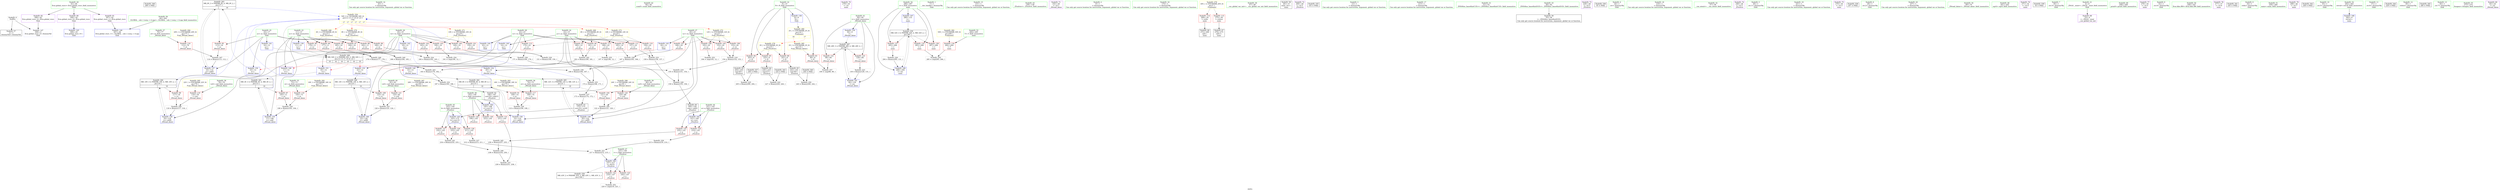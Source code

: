 digraph "SVFG" {
	label="SVFG";

	Node0x56365e096a00 [shape=record,color=grey,label="{NodeID: 0\nNullPtr}"];
	Node0x56365e096a00 -> Node0x56365e0b5640[style=solid];
	Node0x56365e096a00 -> Node0x56365e0bb220[style=solid];
	Node0x56365e0e1600 [shape=record,color=black,label="{NodeID: 346\n289 = PHI()\n}"];
	Node0x56365e0cce70 [shape=record,color=black,label="{NodeID: 263\nMR_8V_3 = PHI(MR_8V_4, MR_8V_2, )\npts\{17 \}\n|{|<s2>16}}"];
	Node0x56365e0cce70 -> Node0x56365e0b7610[style=dashed];
	Node0x56365e0cce70 -> Node0x56365e0bba70[style=dashed];
	Node0x56365e0cce70:s2 -> Node0x56365e0d3f80[style=dashed,color=blue];
	Node0x56365e0b3e80 [shape=record,color=red,label="{NodeID: 97\n184\<--16\n\<--zc\n_Z5solvev\n}"];
	Node0x56365e0b3e80 -> Node0x56365e0c1a20[style=solid];
	Node0x56365e0b1e00 [shape=record,color=green,label="{NodeID: 14\n43\<--1\n\<--dummyObj\nCan only get source location for instruction, argument, global var or function.}"];
	Node0x56365e0b49e0 [shape=record,color=red,label="{NodeID: 111\n157\<--22\n\<--vz\n_Z5solvev\n}"];
	Node0x56365e0b49e0 -> Node0x56365e0c0fa0[style=solid];
	Node0x56365e0b2bc0 [shape=record,color=green,label="{NodeID: 28\n22\<--23\nvz\<--vz_field_insensitive\nGlob }"];
	Node0x56365e0b2bc0 -> Node0x56365e0b4840[style=solid];
	Node0x56365e0b2bc0 -> Node0x56365e0b4910[style=solid];
	Node0x56365e0b2bc0 -> Node0x56365e0b49e0[style=solid];
	Node0x56365e0b2bc0 -> Node0x56365e0b4ab0[style=solid];
	Node0x56365e0b2bc0 -> Node0x56365e0b4b80[style=solid];
	Node0x56365e0b2bc0 -> Node0x56365e0baf20[style=solid];
	Node0x56365e0b2bc0 -> Node0x56365e0bb730[style=solid];
	Node0x56365e0b2bc0 -> Node0x56365e0bbce0[style=solid];
	Node0x56365e0b9e90 [shape=record,color=red,label="{NodeID: 125\n235\<--141\n\<--a\n_Z5solvev\n}"];
	Node0x56365e0b9e90 -> Node0x56365e0c21a0[style=solid];
	Node0x56365e0b3870 [shape=record,color=green,label="{NodeID: 42\n94\<--95\nscanf\<--scanf_field_insensitive\n}"];
	Node0x56365e0bff20 [shape=record,color=grey,label="{NodeID: 222\n227 = Binary(224, 226, )\n}"];
	Node0x56365e0baa20 [shape=record,color=blue,label="{NodeID: 139\n11\<--12\nxc\<--\nGlob }"];
	Node0x56365e0baa20 -> Node0x56365e0cbf70[style=dashed];
	Node0x56365e0b5540 [shape=record,color=green,label="{NodeID: 56\n44\<--302\n_GLOBAL__sub_I_Lutyj_1_0.cpp\<--_GLOBAL__sub_I_Lutyj_1_0.cpp_field_insensitive\n}"];
	Node0x56365e0b5540 -> Node0x56365e0bb120[style=solid];
	Node0x56365e0c1420 [shape=record,color=grey,label="{NodeID: 236\n171 = Binary(169, 170, )\n}"];
	Node0x56365e0c1420 -> Node0x56365e0c12a0[style=solid];
	Node0x56365e0bb730 [shape=record,color=blue,label="{NodeID: 153\n22\<--12\nvz\<--\n_Z9read_datav\n}"];
	Node0x56365e0bb730 -> Node0x56365e0cdd70[style=dashed];
	Node0x56365e0b6130 [shape=record,color=purple,label="{NodeID: 70\n279\<--24\n\<--.str\nmain\n}"];
	Node0x56365e0c2920 [shape=record,color=grey,label="{NodeID: 250\n243 = Binary(240, 242, )\n}"];
	Node0x56365e0bc290 [shape=record,color=blue,label="{NodeID: 167\n266\<--131\nt\<--\nmain\n}"];
	Node0x56365e0bc290 -> Node0x56365e0cba70[style=dashed];
	Node0x56365e0b6d20 [shape=record,color=red,label="{NodeID: 84\n203\<--8\n\<--N\n_Z5solvev\n}"];
	Node0x56365e0b6d20 -> Node0x56365e0b5b80[style=solid];
	Node0x56365e0b0dd0 [shape=record,color=green,label="{NodeID: 1\n7\<--1\n__dso_handle\<--dummyObj\nGlob }"];
	Node0x56365e0cd370 [shape=record,color=black,label="{NodeID: 264\nMR_10V_3 = PHI(MR_10V_4, MR_10V_2, )\npts\{19 \}\n|{|<s2>16}}"];
	Node0x56365e0cd370 -> Node0x56365e0b4020[style=dashed];
	Node0x56365e0cd370 -> Node0x56365e0bbb40[style=dashed];
	Node0x56365e0cd370:s2 -> Node0x56365e0d3f80[style=dashed,color=blue];
	Node0x56365e0b3f50 [shape=record,color=red,label="{NodeID: 98\n185\<--16\n\<--zc\n_Z5solvev\n}"];
	Node0x56365e0b3f50 -> Node0x56365e0c1a20[style=solid];
	Node0x56365e0b1ec0 [shape=record,color=green,label="{NodeID: 15\n131\<--1\n\<--dummyObj\nCan only get source location for instruction, argument, global var or function.}"];
	Node0x56365e0cfa70 [shape=record,color=yellow,style=double,label="{NodeID: 278\n2V_1 = ENCHI(MR_2V_0)\npts\{10 \}\nFun[_Z5solvev]}"];
	Node0x56365e0cfa70 -> Node0x56365e0b6d20[style=dashed];
	Node0x56365e0cfa70 -> Node0x56365e0b6df0[style=dashed];
	Node0x56365e0cfa70 -> Node0x56365e0b6ec0[style=dashed];
	Node0x56365e0b4ab0 [shape=record,color=red,label="{NodeID: 112\n170\<--22\n\<--vz\n_Z5solvev\n}"];
	Node0x56365e0b4ab0 -> Node0x56365e0c1420[style=solid];
	Node0x56365e0b2cc0 [shape=record,color=green,label="{NodeID: 29\n42\<--46\nllvm.global_ctors\<--llvm.global_ctors_field_insensitive\nGlob }"];
	Node0x56365e0b2cc0 -> Node0x56365e0b6950[style=solid];
	Node0x56365e0b2cc0 -> Node0x56365e0b6a50[style=solid];
	Node0x56365e0b2cc0 -> Node0x56365e0b6b50[style=solid];
	Node0x56365e0d0f20 [shape=record,color=yellow,style=double,label="{NodeID: 292\n16V_1 = ENCHI(MR_16V_0)\npts\{73 \}\nFun[_Z9read_datav]}"];
	Node0x56365e0d0f20 -> Node0x56365e0b9740[style=dashed];
	Node0x56365e0b9f60 [shape=record,color=red,label="{NodeID: 126\n211\<--143\n\<--b\n_Z5solvev\n}"];
	Node0x56365e0b9f60 -> Node0x56365e0c06a0[style=solid];
	Node0x56365e0b3970 [shape=record,color=green,label="{NodeID: 43\n138\<--139\n_Z5solvev\<--_Z5solvev_field_insensitive\n}"];
	Node0x56365e0c00a0 [shape=record,color=grey,label="{NodeID: 223\n130 = Binary(129, 131, )\n}"];
	Node0x56365e0c00a0 -> Node0x56365e0bbdb0[style=solid];
	Node0x56365e0bab20 [shape=record,color=blue,label="{NodeID: 140\n14\<--12\nyc\<--\nGlob }"];
	Node0x56365e0bab20 -> Node0x56365e0cbf70[style=dashed];
	Node0x56365e0b5640 [shape=record,color=black,label="{NodeID: 57\n2\<--3\ndummyVal\<--dummyVal\n}"];
	Node0x56365e0c15a0 [shape=record,color=grey,label="{NodeID: 237\n173 = Binary(174, 172, )\n}"];
	Node0x56365e0c15a0 -> Node0x56365e0b59e0[style=solid];
	Node0x56365e0bb800 [shape=record,color=blue,label="{NodeID: 154\n84\<--9\ni\<--\n_Z9read_datav\n}"];
	Node0x56365e0bb800 -> Node0x56365e0ce270[style=dashed];
	Node0x56365e0b6200 [shape=record,color=purple,label="{NodeID: 71\n102\<--26\n\<--.str.1\n_Z9read_datav\n}"];
	Node0x56365e0d3f80 [shape=record,color=yellow,style=double,label="{NodeID: 334\n54V_3 = CSCHI(MR_54V_2)\npts\{13 15 17 19 21 23 \}\nCS[]|{|<s1>17|<s2>17|<s3>17|<s4>17|<s5>17|<s6>17}}"];
	Node0x56365e0d3f80 -> Node0x56365e0cbf70[style=dashed];
	Node0x56365e0d3f80:s1 -> Node0x56365e0ce770[style=dashed,color=red];
	Node0x56365e0d3f80:s2 -> Node0x56365e0cf290[style=dashed,color=red];
	Node0x56365e0d3f80:s3 -> Node0x56365e0cf370[style=dashed,color=red];
	Node0x56365e0d3f80:s4 -> Node0x56365e0cf450[style=dashed,color=red];
	Node0x56365e0d3f80:s5 -> Node0x56365e0cf530[style=dashed,color=red];
	Node0x56365e0d3f80:s6 -> Node0x56365e0cf610[style=dashed,color=red];
	Node0x56365e0c2aa0 [shape=record,color=grey,label="{NodeID: 251\n126 = Binary(125, 124, )\n}"];
	Node0x56365e0c2aa0 -> Node0x56365e0bbce0[style=solid];
	Node0x56365e0bc360 [shape=record,color=blue,label="{NodeID: 168\n266\<--294\nt\<--inc\nmain\n}"];
	Node0x56365e0bc360 -> Node0x56365e0cba70[style=dashed];
	Node0x56365e0b6df0 [shape=record,color=red,label="{NodeID: 85\n225\<--8\n\<--N\n_Z5solvev\n}"];
	Node0x56365e0b6df0 -> Node0x56365e0b5c50[style=solid];
	Node0x56365e0b0e60 [shape=record,color=green,label="{NodeID: 2\n9\<--1\n\<--dummyObj\nCan only get source location for instruction, argument, global var or function.}"];
	Node0x56365e0cd870 [shape=record,color=black,label="{NodeID: 265\nMR_12V_3 = PHI(MR_12V_4, MR_12V_2, )\npts\{21 \}\n|{|<s2>16}}"];
	Node0x56365e0cd870 -> Node0x56365e0b4430[style=dashed];
	Node0x56365e0cd870 -> Node0x56365e0bbc10[style=dashed];
	Node0x56365e0cd870:s2 -> Node0x56365e0d3f80[style=dashed,color=blue];
	Node0x56365e0b4020 [shape=record,color=red,label="{NodeID: 99\n117\<--18\n\<--vx\n_Z9read_datav\n}"];
	Node0x56365e0b4020 -> Node0x56365e0c2320[style=solid];
	Node0x56365e0b1fc0 [shape=record,color=green,label="{NodeID: 16\n174\<--1\n\<--dummyObj\nCan only get source location for instruction, argument, global var or function.}"];
	Node0x56365e0cfb50 [shape=record,color=yellow,style=double,label="{NodeID: 279\n45V_1 = ENCHI(MR_45V_0)\npts\{1 \}\nFun[main]}"];
	Node0x56365e0cfb50 -> Node0x56365e0b4c50[style=dashed];
	Node0x56365e0cfb50 -> Node0x56365e0b4d20[style=dashed];
	Node0x56365e0b4b80 [shape=record,color=red,label="{NodeID: 113\n196\<--22\n\<--vz\n_Z5solvev\n}"];
	Node0x56365e0b4b80 -> Node0x56365e0c30a0[style=solid];
	Node0x56365e0b2dc0 [shape=record,color=green,label="{NodeID: 30\n47\<--48\n__cxx_global_var_init\<--__cxx_global_var_init_field_insensitive\n}"];
	Node0x56365e0d1000 [shape=record,color=yellow,style=double,label="{NodeID: 293\n18V_1 = ENCHI(MR_18V_0)\npts\{75 \}\nFun[_Z9read_datav]}"];
	Node0x56365e0d1000 -> Node0x56365e0b9810[style=dashed];
	Node0x56365e0ba030 [shape=record,color=red,label="{NodeID: 127\n232\<--143\n\<--b\n_Z5solvev\n}"];
	Node0x56365e0ba030 -> Node0x56365e0c1ba0[style=solid];
	Node0x56365e0b3a70 [shape=record,color=green,label="{NodeID: 44\n141\<--142\na\<--a_field_insensitive\n_Z5solvev\n}"];
	Node0x56365e0b3a70 -> Node0x56365e0b9dc0[style=solid];
	Node0x56365e0b3a70 -> Node0x56365e0b9e90[style=solid];
	Node0x56365e0b3a70 -> Node0x56365e0bbe80[style=solid];
	Node0x56365e0c0220 [shape=record,color=grey,label="{NodeID: 224\n164 = Binary(162, 163, )\n}"];
	Node0x56365e0c0220 -> Node0x56365e0c1720[style=solid];
	Node0x56365e0bac20 [shape=record,color=blue,label="{NodeID: 141\n16\<--12\nzc\<--\nGlob }"];
	Node0x56365e0bac20 -> Node0x56365e0cbf70[style=dashed];
	Node0x56365e0b5740 [shape=record,color=black,label="{NodeID: 58\n261\<--9\nmain_ret\<--\nmain\n}"];
	Node0x56365e0c1720 [shape=record,color=grey,label="{NodeID: 238\n168 = Binary(164, 167, )\n}"];
	Node0x56365e0c1720 -> Node0x56365e0c12a0[style=solid];
	Node0x56365e0bb8d0 [shape=record,color=blue,label="{NodeID: 155\n11\<--106\nxc\<--add\n_Z9read_datav\n}"];
	Node0x56365e0bb8d0 -> Node0x56365e0cc470[style=dashed];
	Node0x56365e0b62d0 [shape=record,color=purple,label="{NodeID: 72\n206\<--28\n\<--.str.2\n_Z5solvev\n}"];
	Node0x56365ddfb160 [shape=record,color=black,label="{NodeID: 335\n103 = PHI()\n}"];
	Node0x56365e0c2c20 [shape=record,color=grey,label="{NodeID: 252\n220 = cmp(219, 221, )\n}"];
	Node0x56365e0b6ec0 [shape=record,color=red,label="{NodeID: 86\n241\<--8\n\<--N\n_Z5solvev\n}"];
	Node0x56365e0b6ec0 -> Node0x56365e0b5d20[style=solid];
	Node0x56365e0b0ef0 [shape=record,color=green,label="{NodeID: 3\n12\<--1\n\<--dummyObj\nCan only get source location for instruction, argument, global var or function.}"];
	Node0x56365e0cdd70 [shape=record,color=black,label="{NodeID: 266\nMR_14V_3 = PHI(MR_14V_4, MR_14V_2, )\npts\{23 \}\n|{|<s2>16}}"];
	Node0x56365e0cdd70 -> Node0x56365e0b4840[style=dashed];
	Node0x56365e0cdd70 -> Node0x56365e0bbce0[style=dashed];
	Node0x56365e0cdd70:s2 -> Node0x56365e0d3f80[style=dashed,color=blue];
	Node0x56365e0b40f0 [shape=record,color=red,label="{NodeID: 100\n149\<--18\n\<--vx\n_Z5solvev\n}"];
	Node0x56365e0b40f0 -> Node0x56365e0bfc20[style=solid];
	Node0x56365e0b20c0 [shape=record,color=green,label="{NodeID: 17\n213\<--1\n\<--dummyObj\nCan only get source location for instruction, argument, global var or function.}"];
	Node0x56365e0cfc60 [shape=record,color=yellow,style=double,label="{NodeID: 280\n2V_1 = ENCHI(MR_2V_0)\npts\{10 \}\nFun[main]|{<s0>16|<s1>17}}"];
	Node0x56365e0cfc60:s0 -> Node0x56365e0d08d0[style=dashed,color=red];
	Node0x56365e0cfc60:s1 -> Node0x56365e0cfa70[style=dashed,color=red];
	Node0x56365e0b4c50 [shape=record,color=red,label="{NodeID: 114\n269\<--34\n\<--stdin\nmain\n}"];
	Node0x56365e0b4c50 -> Node0x56365e0b5df0[style=solid];
	Node0x56365e0b2ec0 [shape=record,color=green,label="{NodeID: 31\n51\<--52\n_ZNSt8ios_base4InitC1Ev\<--_ZNSt8ios_base4InitC1Ev_field_insensitive\n}"];
	Node0x56365e0d10e0 [shape=record,color=yellow,style=double,label="{NodeID: 294\n20V_1 = ENCHI(MR_20V_0)\npts\{77 \}\nFun[_Z9read_datav]}"];
	Node0x56365e0d10e0 -> Node0x56365e0b98e0[style=dashed];
	Node0x56365e0ba100 [shape=record,color=red,label="{NodeID: 128\n233\<--143\n\<--b\n_Z5solvev\n}"];
	Node0x56365e0ba100 -> Node0x56365e0c1ba0[style=solid];
	Node0x56365e0b3b40 [shape=record,color=green,label="{NodeID: 45\n143\<--144\nb\<--b_field_insensitive\n_Z5solvev\n}"];
	Node0x56365e0b3b40 -> Node0x56365e0b9f60[style=solid];
	Node0x56365e0b3b40 -> Node0x56365e0ba030[style=solid];
	Node0x56365e0b3b40 -> Node0x56365e0ba100[style=solid];
	Node0x56365e0b3b40 -> Node0x56365e0bbf50[style=solid];
	Node0x56365e0c03a0 [shape=record,color=grey,label="{NodeID: 225\n205 = Binary(200, 204, )\n}"];
	Node0x56365e0bad20 [shape=record,color=blue,label="{NodeID: 142\n18\<--12\nvx\<--\nGlob }"];
	Node0x56365e0bad20 -> Node0x56365e0cbf70[style=dashed];
	Node0x56365e0b5810 [shape=record,color=black,label="{NodeID: 59\n55\<--56\n\<--_ZNSt8ios_base4InitD1Ev\nCan only get source location for instruction, argument, global var or function.}"];
	Node0x56365e0c18a0 [shape=record,color=grey,label="{NodeID: 239\n167 = Binary(165, 166, )\n}"];
	Node0x56365e0c18a0 -> Node0x56365e0c1720[style=solid];
	Node0x56365e0bb9a0 [shape=record,color=blue,label="{NodeID: 156\n14\<--110\nyc\<--add2\n_Z9read_datav\n}"];
	Node0x56365e0bb9a0 -> Node0x56365e0cc970[style=dashed];
	Node0x56365e0b63a0 [shape=record,color=purple,label="{NodeID: 73\n228\<--28\n\<--.str.2\n_Z5solvev\n}"];
	Node0x56365e0e07b0 [shape=record,color=black,label="{NodeID: 336\n93 = PHI()\n}"];
	Node0x56365e0c2da0 [shape=record,color=grey,label="{NodeID: 253\n194 = cmp(193, 12, )\n}"];
	Node0x56365e0b6f90 [shape=record,color=red,label="{NodeID: 87\n105\<--11\n\<--xc\n_Z9read_datav\n}"];
	Node0x56365e0b6f90 -> Node0x56365e0c1120[style=solid];
	Node0x56365e0b0f80 [shape=record,color=green,label="{NodeID: 4\n24\<--1\n.str\<--dummyObj\nGlob }"];
	Node0x56365e0ce270 [shape=record,color=black,label="{NodeID: 267\nMR_28V_3 = PHI(MR_28V_4, MR_28V_2, )\npts\{85 \}\n}"];
	Node0x56365e0ce270 -> Node0x56365e0b9c20[style=dashed];
	Node0x56365e0ce270 -> Node0x56365e0b9cf0[style=dashed];
	Node0x56365e0ce270 -> Node0x56365e0bbdb0[style=dashed];
	Node0x56365e0b41c0 [shape=record,color=red,label="{NodeID: 101\n150\<--18\n\<--vx\n_Z5solvev\n}"];
	Node0x56365e0b41c0 -> Node0x56365e0bfc20[style=solid];
	Node0x56365e0b21c0 [shape=record,color=green,label="{NodeID: 18\n216\<--1\n\<--dummyObj\nCan only get source location for instruction, argument, global var or function.}"];
	Node0x56365e0b4d20 [shape=record,color=red,label="{NodeID: 115\n275\<--39\n\<--stdout\nmain\n}"];
	Node0x56365e0b4d20 -> Node0x56365e0b5ec0[style=solid];
	Node0x56365e0b2fc0 [shape=record,color=green,label="{NodeID: 32\n57\<--58\n__cxa_atexit\<--__cxa_atexit_field_insensitive\n}"];
	Node0x56365e0d11c0 [shape=record,color=yellow,style=double,label="{NodeID: 295\n22V_1 = ENCHI(MR_22V_0)\npts\{79 \}\nFun[_Z9read_datav]}"];
	Node0x56365e0d11c0 -> Node0x56365e0b99b0[style=dashed];
	Node0x56365e0ba1d0 [shape=record,color=red,label="{NodeID: 129\n199\<--145\n\<--c\n_Z5solvev\n}"];
	Node0x56365e0b3c10 [shape=record,color=green,label="{NodeID: 46\n145\<--146\nc\<--c_field_insensitive\n_Z5solvev\n}"];
	Node0x56365e0b3c10 -> Node0x56365e0ba1d0[style=solid];
	Node0x56365e0b3c10 -> Node0x56365e0ba2a0[style=solid];
	Node0x56365e0b3c10 -> Node0x56365e0ba370[style=solid];
	Node0x56365e0b3c10 -> Node0x56365e0bc020[style=solid];
	Node0x56365e0c0520 [shape=record,color=grey,label="{NodeID: 226\n294 = Binary(293, 131, )\n}"];
	Node0x56365e0c0520 -> Node0x56365e0bc360[style=solid];
	Node0x56365e0bae20 [shape=record,color=blue,label="{NodeID: 143\n20\<--12\nvy\<--\nGlob }"];
	Node0x56365e0bae20 -> Node0x56365e0cbf70[style=dashed];
	Node0x56365e0b5910 [shape=record,color=black,label="{NodeID: 60\n160\<--159\nconv\<--add3\n_Z5solvev\n}"];
	Node0x56365e0b5910 -> Node0x56365e0bbe80[style=solid];
	Node0x56365e0c1a20 [shape=record,color=grey,label="{NodeID: 240\n186 = Binary(184, 185, )\n}"];
	Node0x56365e0c1a20 -> Node0x56365e0c0e20[style=solid];
	Node0x56365e0bba70 [shape=record,color=blue,label="{NodeID: 157\n16\<--114\nzc\<--add3\n_Z9read_datav\n}"];
	Node0x56365e0bba70 -> Node0x56365e0cce70[style=dashed];
	Node0x56365e0b6470 [shape=record,color=purple,label="{NodeID: 74\n248\<--28\n\<--.str.2\n_Z5solvev\n}"];
	Node0x56365e0e08b0 [shape=record,color=black,label="{NodeID: 337\n200 = PHI()\n}"];
	Node0x56365e0e08b0 -> Node0x56365e0c03a0[style=solid];
	Node0x56365e0c2f20 [shape=record,color=grey,label="{NodeID: 254\n191 = cmp(190, 12, )\n}"];
	Node0x56365e0b7060 [shape=record,color=red,label="{NodeID: 88\n162\<--11\n\<--xc\n_Z5solvev\n}"];
	Node0x56365e0b7060 -> Node0x56365e0c0220[style=solid];
	Node0x56365e0b18c0 [shape=record,color=green,label="{NodeID: 5\n26\<--1\n.str.1\<--dummyObj\nGlob }"];
	Node0x56365e0ce770 [shape=record,color=yellow,style=double,label="{NodeID: 268\n4V_1 = ENCHI(MR_4V_0)\npts\{13 \}\nFun[_Z5solvev]}"];
	Node0x56365e0ce770 -> Node0x56365e0b7060[style=dashed];
	Node0x56365e0ce770 -> Node0x56365e0b7130[style=dashed];
	Node0x56365e0ce770 -> Node0x56365e0b7200[style=dashed];
	Node0x56365e0b4290 [shape=record,color=red,label="{NodeID: 102\n163\<--18\n\<--vx\n_Z5solvev\n}"];
	Node0x56365e0b4290 -> Node0x56365e0c0220[style=solid];
	Node0x56365e0b22c0 [shape=record,color=green,label="{NodeID: 19\n221\<--1\n\<--dummyObj\nCan only get source location for instruction, argument, global var or function.}"];
	Node0x56365e0cfe20 [shape=record,color=yellow,style=double,label="{NodeID: 282\n50V_1 = ENCHI(MR_50V_0)\npts\{265 \}\nFun[main]}"];
	Node0x56365e0cfe20 -> Node0x56365e0ba5e0[style=dashed];
	Node0x56365e0b9740 [shape=record,color=red,label="{NodeID: 116\n104\<--72\n\<--xt\n_Z9read_datav\n}"];
	Node0x56365e0b9740 -> Node0x56365e0c1120[style=solid];
	Node0x56365e0b30c0 [shape=record,color=green,label="{NodeID: 33\n56\<--62\n_ZNSt8ios_base4InitD1Ev\<--_ZNSt8ios_base4InitD1Ev_field_insensitive\n}"];
	Node0x56365e0b30c0 -> Node0x56365e0b5810[style=solid];
	Node0x56365e0d12a0 [shape=record,color=yellow,style=double,label="{NodeID: 296\n24V_1 = ENCHI(MR_24V_0)\npts\{81 \}\nFun[_Z9read_datav]}"];
	Node0x56365e0d12a0 -> Node0x56365e0b9a80[style=dashed];
	Node0x56365e0ba2a0 [shape=record,color=red,label="{NodeID: 130\n223\<--145\n\<--c\n_Z5solvev\n}"];
	Node0x56365e0b3ce0 [shape=record,color=green,label="{NodeID: 47\n147\<--148\nt\<--t_field_insensitive\n_Z5solvev\n}"];
	Node0x56365e0b3ce0 -> Node0x56365e0ba440[style=solid];
	Node0x56365e0b3ce0 -> Node0x56365e0ba510[style=solid];
	Node0x56365e0b3ce0 -> Node0x56365e0bc0f0[style=solid];
	Node0x56365e0c06a0 [shape=record,color=grey,label="{NodeID: 227\n212 = Binary(213, 211, )\n}"];
	Node0x56365e0c06a0 -> Node0x56365e0bfda0[style=solid];
	Node0x56365e0baf20 [shape=record,color=blue,label="{NodeID: 144\n22\<--12\nvz\<--\nGlob }"];
	Node0x56365e0baf20 -> Node0x56365e0cbf70[style=dashed];
	Node0x56365e0b59e0 [shape=record,color=black,label="{NodeID: 61\n175\<--173\nconv10\<--mul9\n_Z5solvev\n}"];
	Node0x56365e0b59e0 -> Node0x56365e0bbf50[style=solid];
	Node0x56365e0c1ba0 [shape=record,color=grey,label="{NodeID: 241\n234 = Binary(232, 233, )\n}"];
	Node0x56365e0c1ba0 -> Node0x56365e0c2620[style=solid];
	Node0x56365e0bbb40 [shape=record,color=blue,label="{NodeID: 158\n18\<--118\nvx\<--add4\n_Z9read_datav\n}"];
	Node0x56365e0bbb40 -> Node0x56365e0cd370[style=dashed];
	Node0x56365e0b6540 [shape=record,color=purple,label="{NodeID: 75\n270\<--30\n\<--.str.3\nmain\n}"];
	Node0x56365e0e0a10 [shape=record,color=black,label="{NodeID: 338\n207 = PHI()\n}"];
	Node0x56365e0c30a0 [shape=record,color=grey,label="{NodeID: 255\n197 = cmp(196, 12, )\n}"];
	Node0x56365e0b7130 [shape=record,color=red,label="{NodeID: 89\n177\<--11\n\<--xc\n_Z5solvev\n}"];
	Node0x56365e0b7130 -> Node0x56365e0c27a0[style=solid];
	Node0x56365e0b1950 [shape=record,color=green,label="{NodeID: 6\n28\<--1\n.str.2\<--dummyObj\nGlob }"];
	Node0x56365e0cf290 [shape=record,color=yellow,style=double,label="{NodeID: 269\n6V_1 = ENCHI(MR_6V_0)\npts\{15 \}\nFun[_Z5solvev]}"];
	Node0x56365e0cf290 -> Node0x56365e0b73a0[style=dashed];
	Node0x56365e0cf290 -> Node0x56365e0b7470[style=dashed];
	Node0x56365e0cf290 -> Node0x56365e0b7540[style=dashed];
	Node0x56365e0b4360 [shape=record,color=red,label="{NodeID: 103\n190\<--18\n\<--vx\n_Z5solvev\n}"];
	Node0x56365e0b4360 -> Node0x56365e0c2f20[style=solid];
	Node0x56365e0b23c0 [shape=record,color=green,label="{NodeID: 20\n237\<--1\n\<--dummyObj\nCan only get source location for instruction, argument, global var or function.}"];
	Node0x56365e0b9810 [shape=record,color=red,label="{NodeID: 117\n108\<--74\n\<--yt\n_Z9read_datav\n}"];
	Node0x56365e0b9810 -> Node0x56365e0c0b20[style=solid];
	Node0x56365e0b31c0 [shape=record,color=green,label="{NodeID: 34\n69\<--70\n_Z9read_datav\<--_Z9read_datav_field_insensitive\n}"];
	Node0x56365e0d1380 [shape=record,color=yellow,style=double,label="{NodeID: 297\n26V_1 = ENCHI(MR_26V_0)\npts\{83 \}\nFun[_Z9read_datav]}"];
	Node0x56365e0d1380 -> Node0x56365e0b9b50[style=dashed];
	Node0x56365e0ba370 [shape=record,color=red,label="{NodeID: 131\n231\<--145\n\<--c\n_Z5solvev\n}"];
	Node0x56365e0ba370 -> Node0x56365e0c0ca0[style=solid];
	Node0x56365e0b4dd0 [shape=record,color=green,label="{NodeID: 48\n201\<--202\nsqrtl\<--sqrtl_field_insensitive\n}"];
	Node0x56365e0c0820 [shape=record,color=grey,label="{NodeID: 228\n159 = Binary(155, 158, )\n}"];
	Node0x56365e0c0820 -> Node0x56365e0b5910[style=solid];
	Node0x56365e0bb020 [shape=record,color=blue,label="{NodeID: 145\n306\<--43\nllvm.global_ctors_0\<--\nGlob }"];
	Node0x56365e0b5ab0 [shape=record,color=black,label="{NodeID: 62\n188\<--187\nconv16\<--add15\n_Z5solvev\n}"];
	Node0x56365e0b5ab0 -> Node0x56365e0bc020[style=solid];
	Node0x56365e0c1d20 [shape=record,color=grey,label="{NodeID: 242\n182 = Binary(180, 181, )\n}"];
	Node0x56365e0c1d20 -> Node0x56365e0c1ea0[style=solid];
	Node0x56365e0bbc10 [shape=record,color=blue,label="{NodeID: 159\n20\<--122\nvy\<--add5\n_Z9read_datav\n}"];
	Node0x56365e0bbc10 -> Node0x56365e0cd870[style=dashed];
	Node0x56365e0b6610 [shape=record,color=purple,label="{NodeID: 76\n271\<--32\n\<--.str.4\nmain\n}"];
	Node0x56365e0e0ae0 [shape=record,color=black,label="{NodeID: 339\n54 = PHI()\n}"];
	Node0x56365e0c3220 [shape=record,color=grey,label="{NodeID: 256\n285 = cmp(283, 284, )\n}"];
	Node0x56365e0b7200 [shape=record,color=red,label="{NodeID: 90\n178\<--11\n\<--xc\n_Z5solvev\n}"];
	Node0x56365e0b7200 -> Node0x56365e0c27a0[style=solid];
	Node0x56365e0b19e0 [shape=record,color=green,label="{NodeID: 7\n30\<--1\n.str.3\<--dummyObj\nGlob }"];
	Node0x56365e0cf370 [shape=record,color=yellow,style=double,label="{NodeID: 270\n8V_1 = ENCHI(MR_8V_0)\npts\{17 \}\nFun[_Z5solvev]}"];
	Node0x56365e0cf370 -> Node0x56365e0b3db0[style=dashed];
	Node0x56365e0cf370 -> Node0x56365e0b3e80[style=dashed];
	Node0x56365e0cf370 -> Node0x56365e0b3f50[style=dashed];
	Node0x56365e0b4430 [shape=record,color=red,label="{NodeID: 104\n121\<--20\n\<--vy\n_Z9read_datav\n}"];
	Node0x56365e0b4430 -> Node0x56365e0c2020[style=solid];
	Node0x56365e0b24c0 [shape=record,color=green,label="{NodeID: 21\n4\<--6\n_ZStL8__ioinit\<--_ZStL8__ioinit_field_insensitive\nGlob }"];
	Node0x56365e0b24c0 -> Node0x56365e0b5f90[style=solid];
	Node0x56365e0b98e0 [shape=record,color=red,label="{NodeID: 118\n112\<--76\n\<--zt\n_Z9read_datav\n}"];
	Node0x56365e0b98e0 -> Node0x56365e0c24a0[style=solid];
	Node0x56365e0b32c0 [shape=record,color=green,label="{NodeID: 35\n72\<--73\nxt\<--xt_field_insensitive\n_Z9read_datav\n}"];
	Node0x56365e0b32c0 -> Node0x56365e0b9740[style=solid];
	Node0x56365e0ba440 [shape=record,color=red,label="{NodeID: 132\n219\<--147\n\<--t\n_Z5solvev\n}"];
	Node0x56365e0ba440 -> Node0x56365e0c2c20[style=solid];
	Node0x56365e0b4ed0 [shape=record,color=green,label="{NodeID: 49\n208\<--209\nprintf\<--printf_field_insensitive\n}"];
	Node0x56365e0c09a0 [shape=record,color=grey,label="{NodeID: 229\n215 = Binary(216, 214, )\n}"];
	Node0x56365e0c09a0 -> Node0x56365e0bfda0[style=solid];
	Node0x56365e0bb120 [shape=record,color=blue,label="{NodeID: 146\n307\<--44\nllvm.global_ctors_1\<--_GLOBAL__sub_I_Lutyj_1_0.cpp\nGlob }"];
	Node0x56365e0b5b80 [shape=record,color=black,label="{NodeID: 63\n204\<--203\nconv20\<--\n_Z5solvev\n}"];
	Node0x56365e0b5b80 -> Node0x56365e0c03a0[style=solid];
	Node0x56365e0c1ea0 [shape=record,color=grey,label="{NodeID: 243\n183 = Binary(179, 182, )\n}"];
	Node0x56365e0c1ea0 -> Node0x56365e0c0e20[style=solid];
	Node0x56365e0bbce0 [shape=record,color=blue,label="{NodeID: 160\n22\<--126\nvz\<--add6\n_Z9read_datav\n}"];
	Node0x56365e0bbce0 -> Node0x56365e0cdd70[style=dashed];
	Node0x56365e0b66e0 [shape=record,color=purple,label="{NodeID: 77\n276\<--35\n\<--.str.5\nmain\n}"];
	Node0x56365e0e0bb0 [shape=record,color=black,label="{NodeID: 340\n240 = PHI()\n}"];
	Node0x56365e0e0bb0 -> Node0x56365e0c2920[style=solid];
	Node0x56365e0c33a0 [shape=record,color=grey,label="{NodeID: 257\n100 = cmp(98, 99, )\n}"];
	Node0x56365e0b72d0 [shape=record,color=red,label="{NodeID: 91\n109\<--14\n\<--yc\n_Z9read_datav\n}"];
	Node0x56365e0b72d0 -> Node0x56365e0c0b20[style=solid];
	Node0x56365e0b1a70 [shape=record,color=green,label="{NodeID: 8\n32\<--1\n.str.4\<--dummyObj\nGlob }"];
	Node0x56365e0cf450 [shape=record,color=yellow,style=double,label="{NodeID: 271\n10V_1 = ENCHI(MR_10V_0)\npts\{19 \}\nFun[_Z5solvev]}"];
	Node0x56365e0cf450 -> Node0x56365e0b40f0[style=dashed];
	Node0x56365e0cf450 -> Node0x56365e0b41c0[style=dashed];
	Node0x56365e0cf450 -> Node0x56365e0b4290[style=dashed];
	Node0x56365e0cf450 -> Node0x56365e0b4360[style=dashed];
	Node0x56365e0b4500 [shape=record,color=red,label="{NodeID: 105\n152\<--20\n\<--vy\n_Z5solvev\n}"];
	Node0x56365e0b4500 -> Node0x56365e0bf920[style=solid];
	Node0x56365e0b25c0 [shape=record,color=green,label="{NodeID: 22\n8\<--10\nN\<--N_field_insensitive\nGlob }"];
	Node0x56365e0b25c0 -> Node0x56365e0b6c50[style=solid];
	Node0x56365e0b25c0 -> Node0x56365e0b6d20[style=solid];
	Node0x56365e0b25c0 -> Node0x56365e0b6df0[style=solid];
	Node0x56365e0b25c0 -> Node0x56365e0b6ec0[style=solid];
	Node0x56365e0b25c0 -> Node0x56365e0ba920[style=solid];
	Node0x56365e0d08d0 [shape=record,color=yellow,style=double,label="{NodeID: 285\n2V_1 = ENCHI(MR_2V_0)\npts\{10 \}\nFun[_Z9read_datav]}"];
	Node0x56365e0d08d0 -> Node0x56365e0b6c50[style=dashed];
	Node0x56365e0b99b0 [shape=record,color=red,label="{NodeID: 119\n116\<--78\n\<--vx0\n_Z9read_datav\n}"];
	Node0x56365e0b99b0 -> Node0x56365e0c2320[style=solid];
	Node0x56365e0b3390 [shape=record,color=green,label="{NodeID: 36\n74\<--75\nyt\<--yt_field_insensitive\n_Z9read_datav\n}"];
	Node0x56365e0b3390 -> Node0x56365e0b9810[style=solid];
	Node0x56365e0ba510 [shape=record,color=red,label="{NodeID: 133\n244\<--147\n\<--t\n_Z5solvev\n}"];
	Node0x56365e0b4fd0 [shape=record,color=green,label="{NodeID: 50\n246\<--247\nllvm.fabs.f80\<--llvm.fabs.f80_field_insensitive\n}"];
	Node0x56365e0c0b20 [shape=record,color=grey,label="{NodeID: 230\n110 = Binary(109, 108, )\n}"];
	Node0x56365e0c0b20 -> Node0x56365e0bb9a0[style=solid];
	Node0x56365e0bb220 [shape=record,color=blue, style = dotted,label="{NodeID: 147\n308\<--3\nllvm.global_ctors_2\<--dummyVal\nGlob }"];
	Node0x56365e0b5c50 [shape=record,color=black,label="{NodeID: 64\n226\<--225\nconv27\<--\n_Z5solvev\n}"];
	Node0x56365e0b5c50 -> Node0x56365e0bff20[style=solid];
	Node0x56365e0c2020 [shape=record,color=grey,label="{NodeID: 244\n122 = Binary(121, 120, )\n}"];
	Node0x56365e0c2020 -> Node0x56365e0bbc10[style=solid];
	Node0x56365e0bbdb0 [shape=record,color=blue,label="{NodeID: 161\n84\<--130\ni\<--inc\n_Z9read_datav\n}"];
	Node0x56365e0bbdb0 -> Node0x56365e0ce270[style=dashed];
	Node0x56365e0b67b0 [shape=record,color=purple,label="{NodeID: 78\n277\<--37\n\<--.str.6\nmain\n}"];
	Node0x56365e0e0d10 [shape=record,color=black,label="{NodeID: 341\n245 = PHI()\n}"];
	Node0x56365e0cb570 [shape=record,color=black,label="{NodeID: 258\nMR_43V_2 = PHI(MR_43V_3, MR_43V_1, MR_43V_3, )\npts\{148 \}\n}"];
	Node0x56365e0b73a0 [shape=record,color=red,label="{NodeID: 92\n165\<--14\n\<--yc\n_Z5solvev\n}"];
	Node0x56365e0b73a0 -> Node0x56365e0c18a0[style=solid];
	Node0x56365e0b1b00 [shape=record,color=green,label="{NodeID: 9\n34\<--1\nstdin\<--dummyObj\nGlob }"];
	Node0x56365e0cf530 [shape=record,color=yellow,style=double,label="{NodeID: 272\n12V_1 = ENCHI(MR_12V_0)\npts\{21 \}\nFun[_Z5solvev]}"];
	Node0x56365e0cf530 -> Node0x56365e0b4500[style=dashed];
	Node0x56365e0cf530 -> Node0x56365e0b45d0[style=dashed];
	Node0x56365e0cf530 -> Node0x56365e0b46a0[style=dashed];
	Node0x56365e0cf530 -> Node0x56365e0b4770[style=dashed];
	Node0x56365e0b45d0 [shape=record,color=red,label="{NodeID: 106\n153\<--20\n\<--vy\n_Z5solvev\n}"];
	Node0x56365e0b45d0 -> Node0x56365e0bf920[style=solid];
	Node0x56365e0b26c0 [shape=record,color=green,label="{NodeID: 23\n11\<--13\nxc\<--xc_field_insensitive\nGlob }"];
	Node0x56365e0b26c0 -> Node0x56365e0b6f90[style=solid];
	Node0x56365e0b26c0 -> Node0x56365e0b7060[style=solid];
	Node0x56365e0b26c0 -> Node0x56365e0b7130[style=solid];
	Node0x56365e0b26c0 -> Node0x56365e0b7200[style=solid];
	Node0x56365e0b26c0 -> Node0x56365e0baa20[style=solid];
	Node0x56365e0b26c0 -> Node0x56365e0bb320[style=solid];
	Node0x56365e0b26c0 -> Node0x56365e0bb8d0[style=solid];
	Node0x56365e0b9a80 [shape=record,color=red,label="{NodeID: 120\n120\<--80\n\<--vy0\n_Z9read_datav\n}"];
	Node0x56365e0b9a80 -> Node0x56365e0c2020[style=solid];
	Node0x56365e0b3460 [shape=record,color=green,label="{NodeID: 37\n76\<--77\nzt\<--zt_field_insensitive\n_Z9read_datav\n}"];
	Node0x56365e0b3460 -> Node0x56365e0b98e0[style=solid];
	Node0x56365e0ba5e0 [shape=record,color=red,label="{NodeID: 134\n284\<--264\n\<--T\nmain\n}"];
	Node0x56365e0ba5e0 -> Node0x56365e0c3220[style=solid];
	Node0x56365e0b50d0 [shape=record,color=green,label="{NodeID: 51\n259\<--260\nmain\<--main_field_insensitive\n}"];
	Node0x56365e0c0ca0 [shape=record,color=grey,label="{NodeID: 231\n239 = Binary(231, 238, )\n}"];
	Node0x56365e0bb320 [shape=record,color=blue,label="{NodeID: 148\n11\<--12\nxc\<--\n_Z9read_datav\n}"];
	Node0x56365e0bb320 -> Node0x56365e0cc470[style=dashed];
	Node0x56365e0b5d20 [shape=record,color=black,label="{NodeID: 65\n242\<--241\nconv36\<--\n_Z5solvev\n}"];
	Node0x56365e0b5d20 -> Node0x56365e0c2920[style=solid];
	Node0x56365e0c21a0 [shape=record,color=grey,label="{NodeID: 245\n236 = Binary(237, 235, )\n}"];
	Node0x56365e0c21a0 -> Node0x56365e0c2620[style=solid];
	Node0x56365e0bbe80 [shape=record,color=blue,label="{NodeID: 162\n141\<--160\na\<--conv\n_Z5solvev\n}"];
	Node0x56365e0bbe80 -> Node0x56365e0b9dc0[style=dashed];
	Node0x56365e0bbe80 -> Node0x56365e0b9e90[style=dashed];
	Node0x56365e0b6880 [shape=record,color=purple,label="{NodeID: 79\n288\<--40\n\<--.str.7\nmain\n}"];
	Node0x56365e0e0e10 [shape=record,color=black,label="{NodeID: 342\n249 = PHI()\n}"];
	Node0x56365e0cba70 [shape=record,color=black,label="{NodeID: 259\nMR_52V_3 = PHI(MR_52V_4, MR_52V_2, )\npts\{267 \}\n}"];
	Node0x56365e0cba70 -> Node0x56365e0ba6b0[style=dashed];
	Node0x56365e0cba70 -> Node0x56365e0ba780[style=dashed];
	Node0x56365e0cba70 -> Node0x56365e0ba850[style=dashed];
	Node0x56365e0cba70 -> Node0x56365e0bc360[style=dashed];
	Node0x56365e0b7470 [shape=record,color=red,label="{NodeID: 93\n180\<--14\n\<--yc\n_Z5solvev\n}"];
	Node0x56365e0b7470 -> Node0x56365e0c1d20[style=solid];
	Node0x56365e0b1b90 [shape=record,color=green,label="{NodeID: 10\n35\<--1\n.str.5\<--dummyObj\nGlob }"];
	Node0x56365e0cf610 [shape=record,color=yellow,style=double,label="{NodeID: 273\n14V_1 = ENCHI(MR_14V_0)\npts\{23 \}\nFun[_Z5solvev]}"];
	Node0x56365e0cf610 -> Node0x56365e0b4910[style=dashed];
	Node0x56365e0cf610 -> Node0x56365e0b49e0[style=dashed];
	Node0x56365e0cf610 -> Node0x56365e0b4ab0[style=dashed];
	Node0x56365e0cf610 -> Node0x56365e0b4b80[style=dashed];
	Node0x56365e0b46a0 [shape=record,color=red,label="{NodeID: 107\n166\<--20\n\<--vy\n_Z5solvev\n}"];
	Node0x56365e0b46a0 -> Node0x56365e0c18a0[style=solid];
	Node0x56365e0b27c0 [shape=record,color=green,label="{NodeID: 24\n14\<--15\nyc\<--yc_field_insensitive\nGlob }"];
	Node0x56365e0b27c0 -> Node0x56365e0b72d0[style=solid];
	Node0x56365e0b27c0 -> Node0x56365e0b73a0[style=solid];
	Node0x56365e0b27c0 -> Node0x56365e0b7470[style=solid];
	Node0x56365e0b27c0 -> Node0x56365e0b7540[style=solid];
	Node0x56365e0b27c0 -> Node0x56365e0bab20[style=solid];
	Node0x56365e0b27c0 -> Node0x56365e0bb3f0[style=solid];
	Node0x56365e0b27c0 -> Node0x56365e0bb9a0[style=solid];
	Node0x56365e0b9b50 [shape=record,color=red,label="{NodeID: 121\n124\<--82\n\<--vz0\n_Z9read_datav\n}"];
	Node0x56365e0b9b50 -> Node0x56365e0c2aa0[style=solid];
	Node0x56365e0b3530 [shape=record,color=green,label="{NodeID: 38\n78\<--79\nvx0\<--vx0_field_insensitive\n_Z9read_datav\n}"];
	Node0x56365e0b3530 -> Node0x56365e0b99b0[style=solid];
	Node0x56365e0bf920 [shape=record,color=grey,label="{NodeID: 218\n154 = Binary(152, 153, )\n}"];
	Node0x56365e0bf920 -> Node0x56365e0bfaa0[style=solid];
	Node0x56365e0ba6b0 [shape=record,color=red,label="{NodeID: 135\n283\<--266\n\<--t\nmain\n}"];
	Node0x56365e0ba6b0 -> Node0x56365e0c3220[style=solid];
	Node0x56365e0b51d0 [shape=record,color=green,label="{NodeID: 52\n262\<--263\nretval\<--retval_field_insensitive\nmain\n}"];
	Node0x56365e0b51d0 -> Node0x56365e0bc1c0[style=solid];
	Node0x56365e0c0e20 [shape=record,color=grey,label="{NodeID: 232\n187 = Binary(183, 186, )\n}"];
	Node0x56365e0c0e20 -> Node0x56365e0b5ab0[style=solid];
	Node0x56365e0bb3f0 [shape=record,color=blue,label="{NodeID: 149\n14\<--12\nyc\<--\n_Z9read_datav\n}"];
	Node0x56365e0bb3f0 -> Node0x56365e0cc970[style=dashed];
	Node0x56365e0b5df0 [shape=record,color=black,label="{NodeID: 66\n272\<--269\ncall\<--\nmain\n}"];
	Node0x56365e0c2320 [shape=record,color=grey,label="{NodeID: 246\n118 = Binary(117, 116, )\n}"];
	Node0x56365e0c2320 -> Node0x56365e0bbb40[style=solid];
	Node0x56365e0bbf50 [shape=record,color=blue,label="{NodeID: 163\n143\<--175\nb\<--conv10\n_Z5solvev\n}"];
	Node0x56365e0bbf50 -> Node0x56365e0b9f60[style=dashed];
	Node0x56365e0bbf50 -> Node0x56365e0ba030[style=dashed];
	Node0x56365e0bbf50 -> Node0x56365e0ba100[style=dashed];
	Node0x56365e0b6950 [shape=record,color=purple,label="{NodeID: 80\n306\<--42\nllvm.global_ctors_0\<--llvm.global_ctors\nGlob }"];
	Node0x56365e0b6950 -> Node0x56365e0bb020[style=solid];
	Node0x56365e0e0ee0 [shape=record,color=black,label="{NodeID: 343\n224 = PHI()\n}"];
	Node0x56365e0e0ee0 -> Node0x56365e0bff20[style=solid];
	Node0x56365e0cbf70 [shape=record,color=black,label="{NodeID: 260\nMR_54V_2 = PHI(MR_54V_3, MR_54V_1, )\npts\{13 15 17 19 21 23 \}\n|{<s0>16|<s1>16|<s2>16|<s3>16|<s4>16|<s5>16}}"];
	Node0x56365e0cbf70:s0 -> Node0x56365e0bb320[style=dashed,color=red];
	Node0x56365e0cbf70:s1 -> Node0x56365e0bb3f0[style=dashed,color=red];
	Node0x56365e0cbf70:s2 -> Node0x56365e0bb4c0[style=dashed,color=red];
	Node0x56365e0cbf70:s3 -> Node0x56365e0bb590[style=dashed,color=red];
	Node0x56365e0cbf70:s4 -> Node0x56365e0bb660[style=dashed,color=red];
	Node0x56365e0cbf70:s5 -> Node0x56365e0bb730[style=dashed,color=red];
	Node0x56365e0b7540 [shape=record,color=red,label="{NodeID: 94\n181\<--14\n\<--yc\n_Z5solvev\n}"];
	Node0x56365e0b7540 -> Node0x56365e0c1d20[style=solid];
	Node0x56365e0b1c20 [shape=record,color=green,label="{NodeID: 11\n37\<--1\n.str.6\<--dummyObj\nGlob }"];
	Node0x56365e0b4770 [shape=record,color=red,label="{NodeID: 108\n193\<--20\n\<--vy\n_Z5solvev\n}"];
	Node0x56365e0b4770 -> Node0x56365e0c2da0[style=solid];
	Node0x56365e0b28c0 [shape=record,color=green,label="{NodeID: 25\n16\<--17\nzc\<--zc_field_insensitive\nGlob }"];
	Node0x56365e0b28c0 -> Node0x56365e0b7610[style=solid];
	Node0x56365e0b28c0 -> Node0x56365e0b3db0[style=solid];
	Node0x56365e0b28c0 -> Node0x56365e0b3e80[style=solid];
	Node0x56365e0b28c0 -> Node0x56365e0b3f50[style=solid];
	Node0x56365e0b28c0 -> Node0x56365e0bac20[style=solid];
	Node0x56365e0b28c0 -> Node0x56365e0bb4c0[style=solid];
	Node0x56365e0b28c0 -> Node0x56365e0bba70[style=solid];
	Node0x56365e0b9c20 [shape=record,color=red,label="{NodeID: 122\n98\<--84\n\<--i\n_Z9read_datav\n}"];
	Node0x56365e0b9c20 -> Node0x56365e0c33a0[style=solid];
	Node0x56365e0b3600 [shape=record,color=green,label="{NodeID: 39\n80\<--81\nvy0\<--vy0_field_insensitive\n_Z9read_datav\n}"];
	Node0x56365e0b3600 -> Node0x56365e0b9a80[style=solid];
	Node0x56365e0bfaa0 [shape=record,color=grey,label="{NodeID: 219\n155 = Binary(151, 154, )\n}"];
	Node0x56365e0bfaa0 -> Node0x56365e0c0820[style=solid];
	Node0x56365e0ba780 [shape=record,color=red,label="{NodeID: 136\n287\<--266\n\<--t\nmain\n}"];
	Node0x56365e0b52a0 [shape=record,color=green,label="{NodeID: 53\n264\<--265\nT\<--T_field_insensitive\nmain\n}"];
	Node0x56365e0b52a0 -> Node0x56365e0ba5e0[style=solid];
	Node0x56365e0c0fa0 [shape=record,color=grey,label="{NodeID: 233\n158 = Binary(156, 157, )\n}"];
	Node0x56365e0c0fa0 -> Node0x56365e0c0820[style=solid];
	Node0x56365e0bb4c0 [shape=record,color=blue,label="{NodeID: 150\n16\<--12\nzc\<--\n_Z9read_datav\n}"];
	Node0x56365e0bb4c0 -> Node0x56365e0cce70[style=dashed];
	Node0x56365e0b5ec0 [shape=record,color=black,label="{NodeID: 67\n278\<--275\ncall1\<--\nmain\n}"];
	Node0x56365e0c24a0 [shape=record,color=grey,label="{NodeID: 247\n114 = Binary(113, 112, )\n}"];
	Node0x56365e0c24a0 -> Node0x56365e0bba70[style=solid];
	Node0x56365e0bc020 [shape=record,color=blue,label="{NodeID: 164\n145\<--188\nc\<--conv16\n_Z5solvev\n}"];
	Node0x56365e0bc020 -> Node0x56365e0ba1d0[style=dashed];
	Node0x56365e0bc020 -> Node0x56365e0ba2a0[style=dashed];
	Node0x56365e0bc020 -> Node0x56365e0ba370[style=dashed];
	Node0x56365e0b6a50 [shape=record,color=purple,label="{NodeID: 81\n307\<--42\nllvm.global_ctors_1\<--llvm.global_ctors\nGlob }"];
	Node0x56365e0b6a50 -> Node0x56365e0bb120[style=solid];
	Node0x56365e0e1400 [shape=record,color=black,label="{NodeID: 344\n229 = PHI()\n}"];
	Node0x56365e0cc470 [shape=record,color=black,label="{NodeID: 261\nMR_4V_3 = PHI(MR_4V_4, MR_4V_2, )\npts\{13 \}\n|{|<s2>16}}"];
	Node0x56365e0cc470 -> Node0x56365e0b6f90[style=dashed];
	Node0x56365e0cc470 -> Node0x56365e0bb8d0[style=dashed];
	Node0x56365e0cc470:s2 -> Node0x56365e0d3f80[style=dashed,color=blue];
	Node0x56365e0b7610 [shape=record,color=red,label="{NodeID: 95\n113\<--16\n\<--zc\n_Z9read_datav\n}"];
	Node0x56365e0b7610 -> Node0x56365e0c24a0[style=solid];
	Node0x56365e0b1cb0 [shape=record,color=green,label="{NodeID: 12\n39\<--1\nstdout\<--dummyObj\nGlob }"];
	Node0x56365e0b4840 [shape=record,color=red,label="{NodeID: 109\n125\<--22\n\<--vz\n_Z9read_datav\n}"];
	Node0x56365e0b4840 -> Node0x56365e0c2aa0[style=solid];
	Node0x56365e0b29c0 [shape=record,color=green,label="{NodeID: 26\n18\<--19\nvx\<--vx_field_insensitive\nGlob }"];
	Node0x56365e0b29c0 -> Node0x56365e0b4020[style=solid];
	Node0x56365e0b29c0 -> Node0x56365e0b40f0[style=solid];
	Node0x56365e0b29c0 -> Node0x56365e0b41c0[style=solid];
	Node0x56365e0b29c0 -> Node0x56365e0b4290[style=solid];
	Node0x56365e0b29c0 -> Node0x56365e0b4360[style=solid];
	Node0x56365e0b29c0 -> Node0x56365e0bad20[style=solid];
	Node0x56365e0b29c0 -> Node0x56365e0bb590[style=solid];
	Node0x56365e0b29c0 -> Node0x56365e0bbb40[style=solid];
	Node0x56365e0b9cf0 [shape=record,color=red,label="{NodeID: 123\n129\<--84\n\<--i\n_Z9read_datav\n}"];
	Node0x56365e0b9cf0 -> Node0x56365e0c00a0[style=solid];
	Node0x56365e0b36d0 [shape=record,color=green,label="{NodeID: 40\n82\<--83\nvz0\<--vz0_field_insensitive\n_Z9read_datav\n}"];
	Node0x56365e0b36d0 -> Node0x56365e0b9b50[style=solid];
	Node0x56365e0bfc20 [shape=record,color=grey,label="{NodeID: 220\n151 = Binary(149, 150, )\n}"];
	Node0x56365e0bfc20 -> Node0x56365e0bfaa0[style=solid];
	Node0x56365e0ba850 [shape=record,color=red,label="{NodeID: 137\n293\<--266\n\<--t\nmain\n}"];
	Node0x56365e0ba850 -> Node0x56365e0c0520[style=solid];
	Node0x56365e0b5370 [shape=record,color=green,label="{NodeID: 54\n266\<--267\nt\<--t_field_insensitive\nmain\n}"];
	Node0x56365e0b5370 -> Node0x56365e0ba6b0[style=solid];
	Node0x56365e0b5370 -> Node0x56365e0ba780[style=solid];
	Node0x56365e0b5370 -> Node0x56365e0ba850[style=solid];
	Node0x56365e0b5370 -> Node0x56365e0bc290[style=solid];
	Node0x56365e0b5370 -> Node0x56365e0bc360[style=solid];
	Node0x56365e0c1120 [shape=record,color=grey,label="{NodeID: 234\n106 = Binary(105, 104, )\n}"];
	Node0x56365e0c1120 -> Node0x56365e0bb8d0[style=solid];
	Node0x56365e0bb590 [shape=record,color=blue,label="{NodeID: 151\n18\<--12\nvx\<--\n_Z9read_datav\n}"];
	Node0x56365e0bb590 -> Node0x56365e0cd370[style=dashed];
	Node0x56365e0b5f90 [shape=record,color=purple,label="{NodeID: 68\n53\<--4\n\<--_ZStL8__ioinit\n__cxx_global_var_init\n}"];
	Node0x56365e0c2620 [shape=record,color=grey,label="{NodeID: 248\n238 = Binary(234, 236, )\n}"];
	Node0x56365e0c2620 -> Node0x56365e0c0ca0[style=solid];
	Node0x56365e0bc0f0 [shape=record,color=blue,label="{NodeID: 165\n147\<--217\nt\<--div23\n_Z5solvev\n}"];
	Node0x56365e0bc0f0 -> Node0x56365e0ba440[style=dashed];
	Node0x56365e0bc0f0 -> Node0x56365e0ba510[style=dashed];
	Node0x56365e0bc0f0 -> Node0x56365e0cb570[style=dashed];
	Node0x56365e0b6b50 [shape=record,color=purple,label="{NodeID: 82\n308\<--42\nllvm.global_ctors_2\<--llvm.global_ctors\nGlob }"];
	Node0x56365e0b6b50 -> Node0x56365e0bb220[style=solid];
	Node0x56365e0e1500 [shape=record,color=black,label="{NodeID: 345\n280 = PHI()\n}"];
	Node0x56365e0cc970 [shape=record,color=black,label="{NodeID: 262\nMR_6V_3 = PHI(MR_6V_4, MR_6V_2, )\npts\{15 \}\n|{|<s2>16}}"];
	Node0x56365e0cc970 -> Node0x56365e0b72d0[style=dashed];
	Node0x56365e0cc970 -> Node0x56365e0bb9a0[style=dashed];
	Node0x56365e0cc970:s2 -> Node0x56365e0d3f80[style=dashed,color=blue];
	Node0x56365e0b3db0 [shape=record,color=red,label="{NodeID: 96\n169\<--16\n\<--zc\n_Z5solvev\n}"];
	Node0x56365e0b3db0 -> Node0x56365e0c1420[style=solid];
	Node0x56365e0b1d40 [shape=record,color=green,label="{NodeID: 13\n40\<--1\n.str.7\<--dummyObj\nGlob }"];
	Node0x56365e0b4910 [shape=record,color=red,label="{NodeID: 110\n156\<--22\n\<--vz\n_Z5solvev\n}"];
	Node0x56365e0b4910 -> Node0x56365e0c0fa0[style=solid];
	Node0x56365e0b2ac0 [shape=record,color=green,label="{NodeID: 27\n20\<--21\nvy\<--vy_field_insensitive\nGlob }"];
	Node0x56365e0b2ac0 -> Node0x56365e0b4430[style=solid];
	Node0x56365e0b2ac0 -> Node0x56365e0b4500[style=solid];
	Node0x56365e0b2ac0 -> Node0x56365e0b45d0[style=solid];
	Node0x56365e0b2ac0 -> Node0x56365e0b46a0[style=solid];
	Node0x56365e0b2ac0 -> Node0x56365e0b4770[style=solid];
	Node0x56365e0b2ac0 -> Node0x56365e0bae20[style=solid];
	Node0x56365e0b2ac0 -> Node0x56365e0bb660[style=solid];
	Node0x56365e0b2ac0 -> Node0x56365e0bbc10[style=solid];
	Node0x56365e0b9dc0 [shape=record,color=red,label="{NodeID: 124\n214\<--141\n\<--a\n_Z5solvev\n}"];
	Node0x56365e0b9dc0 -> Node0x56365e0c09a0[style=solid];
	Node0x56365e0b37a0 [shape=record,color=green,label="{NodeID: 41\n84\<--85\ni\<--i_field_insensitive\n_Z9read_datav\n}"];
	Node0x56365e0b37a0 -> Node0x56365e0b9c20[style=solid];
	Node0x56365e0b37a0 -> Node0x56365e0b9cf0[style=solid];
	Node0x56365e0b37a0 -> Node0x56365e0bb800[style=solid];
	Node0x56365e0b37a0 -> Node0x56365e0bbdb0[style=solid];
	Node0x56365e0bfda0 [shape=record,color=grey,label="{NodeID: 221\n217 = Binary(212, 215, )\n}"];
	Node0x56365e0bfda0 -> Node0x56365e0bc0f0[style=solid];
	Node0x56365e0ba920 [shape=record,color=blue,label="{NodeID: 138\n8\<--9\nN\<--\nGlob }"];
	Node0x56365e0ba920 -> Node0x56365e0cfc60[style=dashed];
	Node0x56365e0b5440 [shape=record,color=green,label="{NodeID: 55\n273\<--274\nfreopen\<--freopen_field_insensitive\n}"];
	Node0x56365e0c12a0 [shape=record,color=grey,label="{NodeID: 235\n172 = Binary(168, 171, )\n}"];
	Node0x56365e0c12a0 -> Node0x56365e0c15a0[style=solid];
	Node0x56365e0bb660 [shape=record,color=blue,label="{NodeID: 152\n20\<--12\nvy\<--\n_Z9read_datav\n}"];
	Node0x56365e0bb660 -> Node0x56365e0cd870[style=dashed];
	Node0x56365e0b6060 [shape=record,color=purple,label="{NodeID: 69\n92\<--24\n\<--.str\n_Z9read_datav\n}"];
	Node0x56365e0c27a0 [shape=record,color=grey,label="{NodeID: 249\n179 = Binary(177, 178, )\n}"];
	Node0x56365e0c27a0 -> Node0x56365e0c1ea0[style=solid];
	Node0x56365e0bc1c0 [shape=record,color=blue,label="{NodeID: 166\n262\<--9\nretval\<--\nmain\n}"];
	Node0x56365e0b6c50 [shape=record,color=red,label="{NodeID: 83\n99\<--8\n\<--N\n_Z9read_datav\n}"];
	Node0x56365e0b6c50 -> Node0x56365e0c33a0[style=solid];
}
